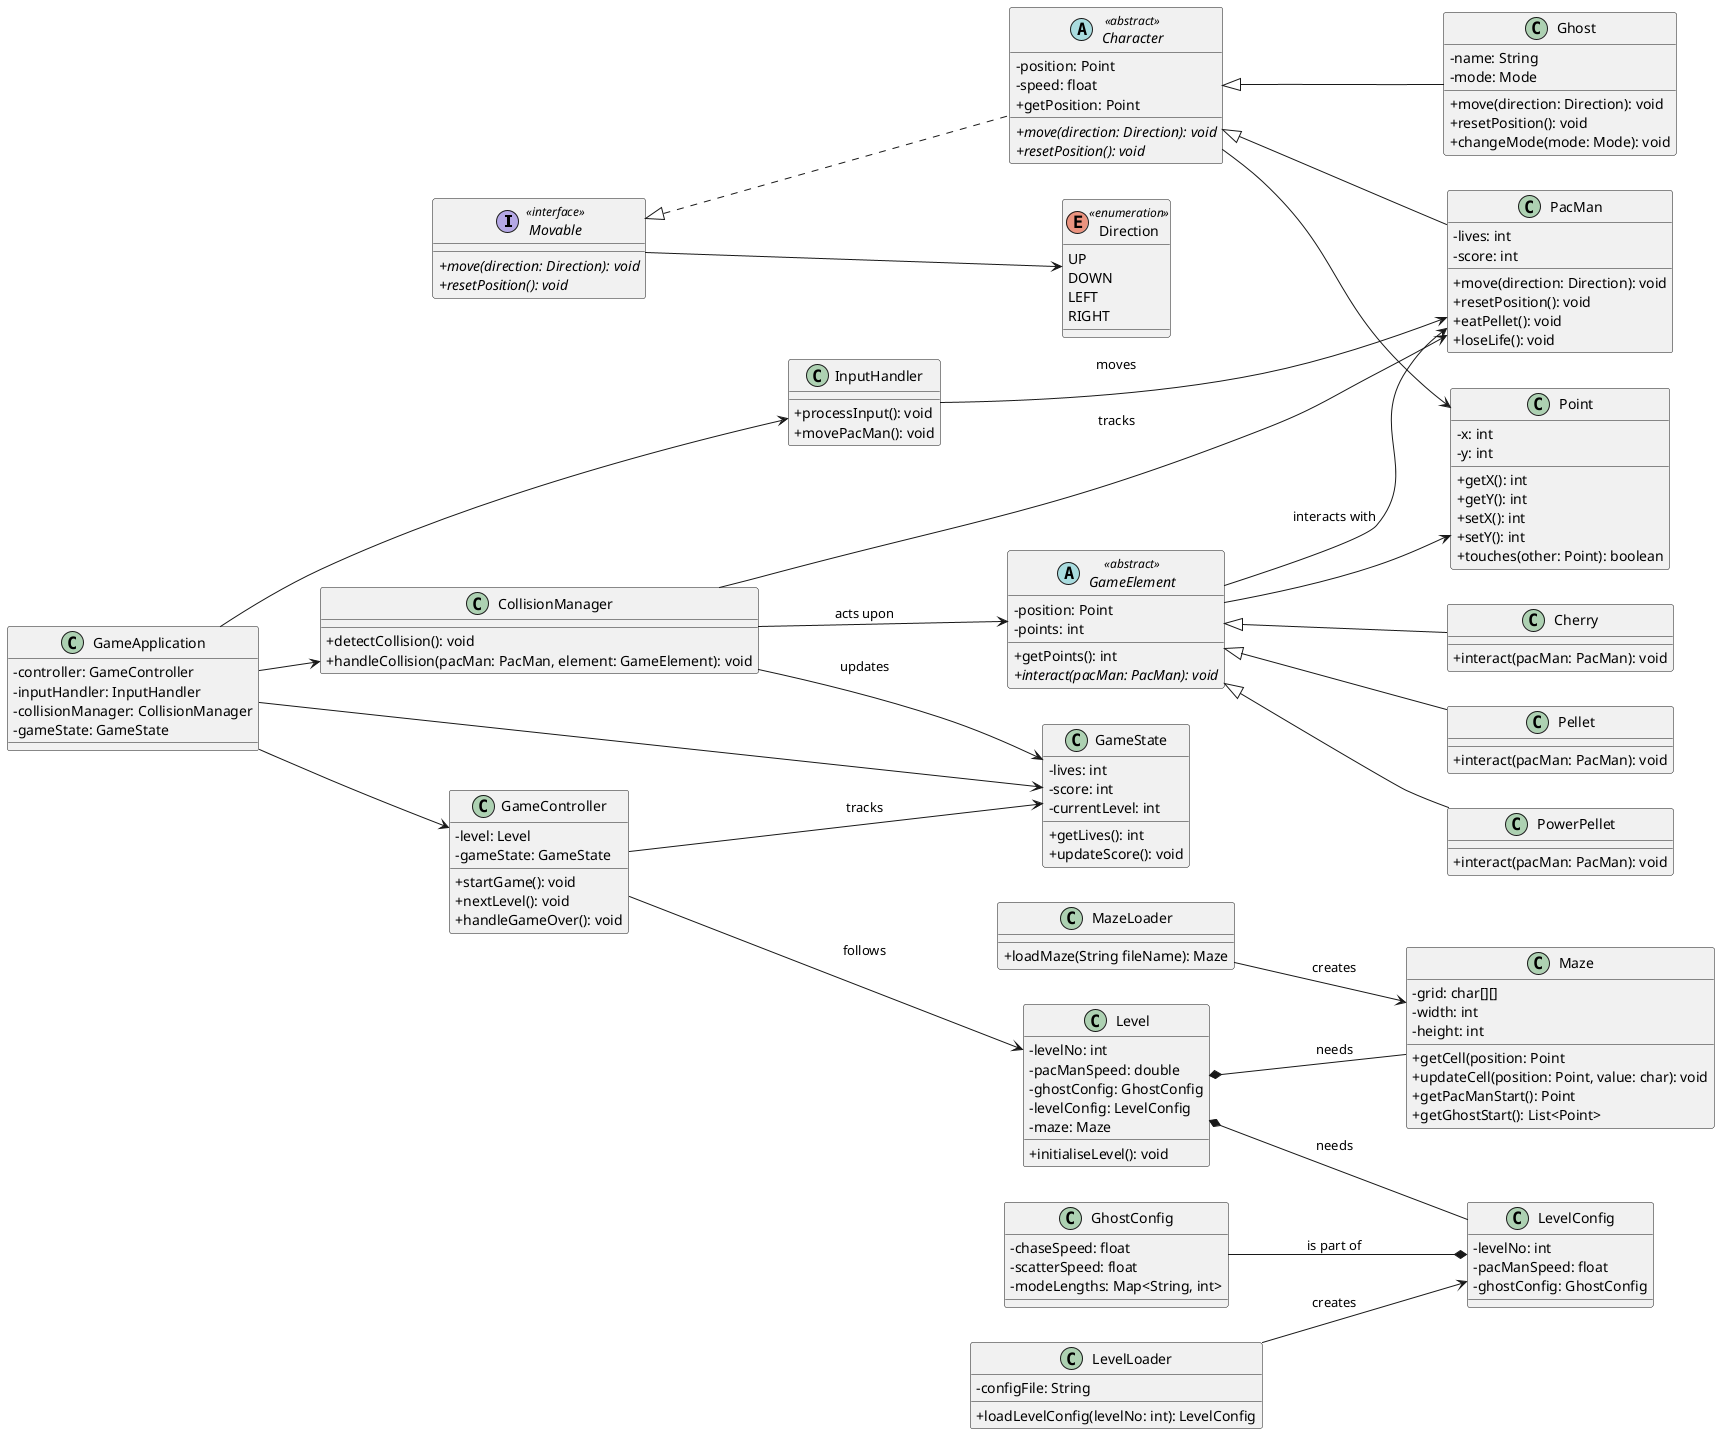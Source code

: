 @startuml
skinparam classAttributeIconSize 0
left to right direction

interface Movable <<interface>>{
+ {abstract} move(direction: Direction): void
+ {abstract} resetPosition(): void
}

abstract GameElement <<abstract>>{
- position: Point
- points: int
+ getPoints(): int
+ {abstract} interact(pacMan: PacMan): void
}

class Pellet extends GameElement{
+ interact(pacMan: PacMan): void
}

class PowerPellet extends GameElement{
+ interact(pacMan: PacMan): void
}

class Cherry extends GameElement {
+ interact(pacMan: PacMan): void
}

abstract Character <<abstract>> implements Movable{
- position: Point
- speed: float
+ getPosition: Point
+ {abstract} move(direction: Direction): void
+ {abstract} resetPosition(): void
}

class Ghost extends Character{
- name: String
- mode: Mode
+ move(direction: Direction): void
+ resetPosition(): void
+ changeMode(mode: Mode): void
}

class PacMan extends Character{
- lives: int
- score: int
+ move(direction: Direction): void
+ resetPosition(): void
+ eatPellet(): void
+ loseLife(): void
}

class GameApplication {
    - controller: GameController
    - inputHandler: InputHandler
    - collisionManager: CollisionManager
    - gameState: GameState
}

class GameController {
    - level: Level
    - gameState: GameState
    + startGame(): void
    + nextLevel(): void
    + handleGameOver(): void
}

class InputHandler {
    + processInput(): void
    + movePacMan(): void
}

class CollisionManager {
    + detectCollision(): void
    + handleCollision(pacMan: PacMan, element: GameElement): void
}

class GameState {
    - lives: int
    - score: int
    - currentLevel: int
    + getLives(): int
    + updateScore(): void
}

enum Direction <<enumeration>>{
UP
DOWN
LEFT
RIGHT
}

class Point{
- x: int
- y: int
+ getX(): int
+ getY(): int
+ setX(): int
+ setY(): int
+ touches(other: Point): boolean
}



class LevelConfig {
- levelNo: int
- pacManSpeed: float
- ghostConfig: GhostConfig
}

class GhostConfig {
- chaseSpeed: float
- scatterSpeed: float
- modeLengths: Map<String, int>
}

class Level {
- levelNo: int
- pacManSpeed: double
- ghostConfig: GhostConfig
- levelConfig: LevelConfig
- maze: Maze
+ initialiseLevel(): void
}

class LevelLoader {
- configFile: String
+ loadLevelConfig(levelNo: int): LevelConfig
}

class MazeLoader {
+ loadMaze(String fileName): Maze
}

class Maze {
- grid: char[][]
- width: int
- height: int
+ getCell(position: Point
+ updateCell(position: Point, value: char): void
+ getPacManStart(): Point
+ getGhostStart(): List<Point>
}

GameApplication --> GameController
GameApplication --> InputHandler
GameApplication --> CollisionManager
GameApplication --> GameState

GameController --> Level : follows
GameController --> GameState : tracks

InputHandler --> PacMan : moves

CollisionManager --> GameState : updates
CollisionManager --> GameElement : acts upon
CollisionManager --> PacMan : tracks

Character --> Point

GameElement --> Point
GameElement --> PacMan : interacts with

Movable --> Direction

GhostConfig --* LevelConfig : is part of
Level *-- LevelConfig : needs
Level *-- Maze : needs

LevelLoader --> LevelConfig : creates
MazeLoader --> Maze : creates
@enduml